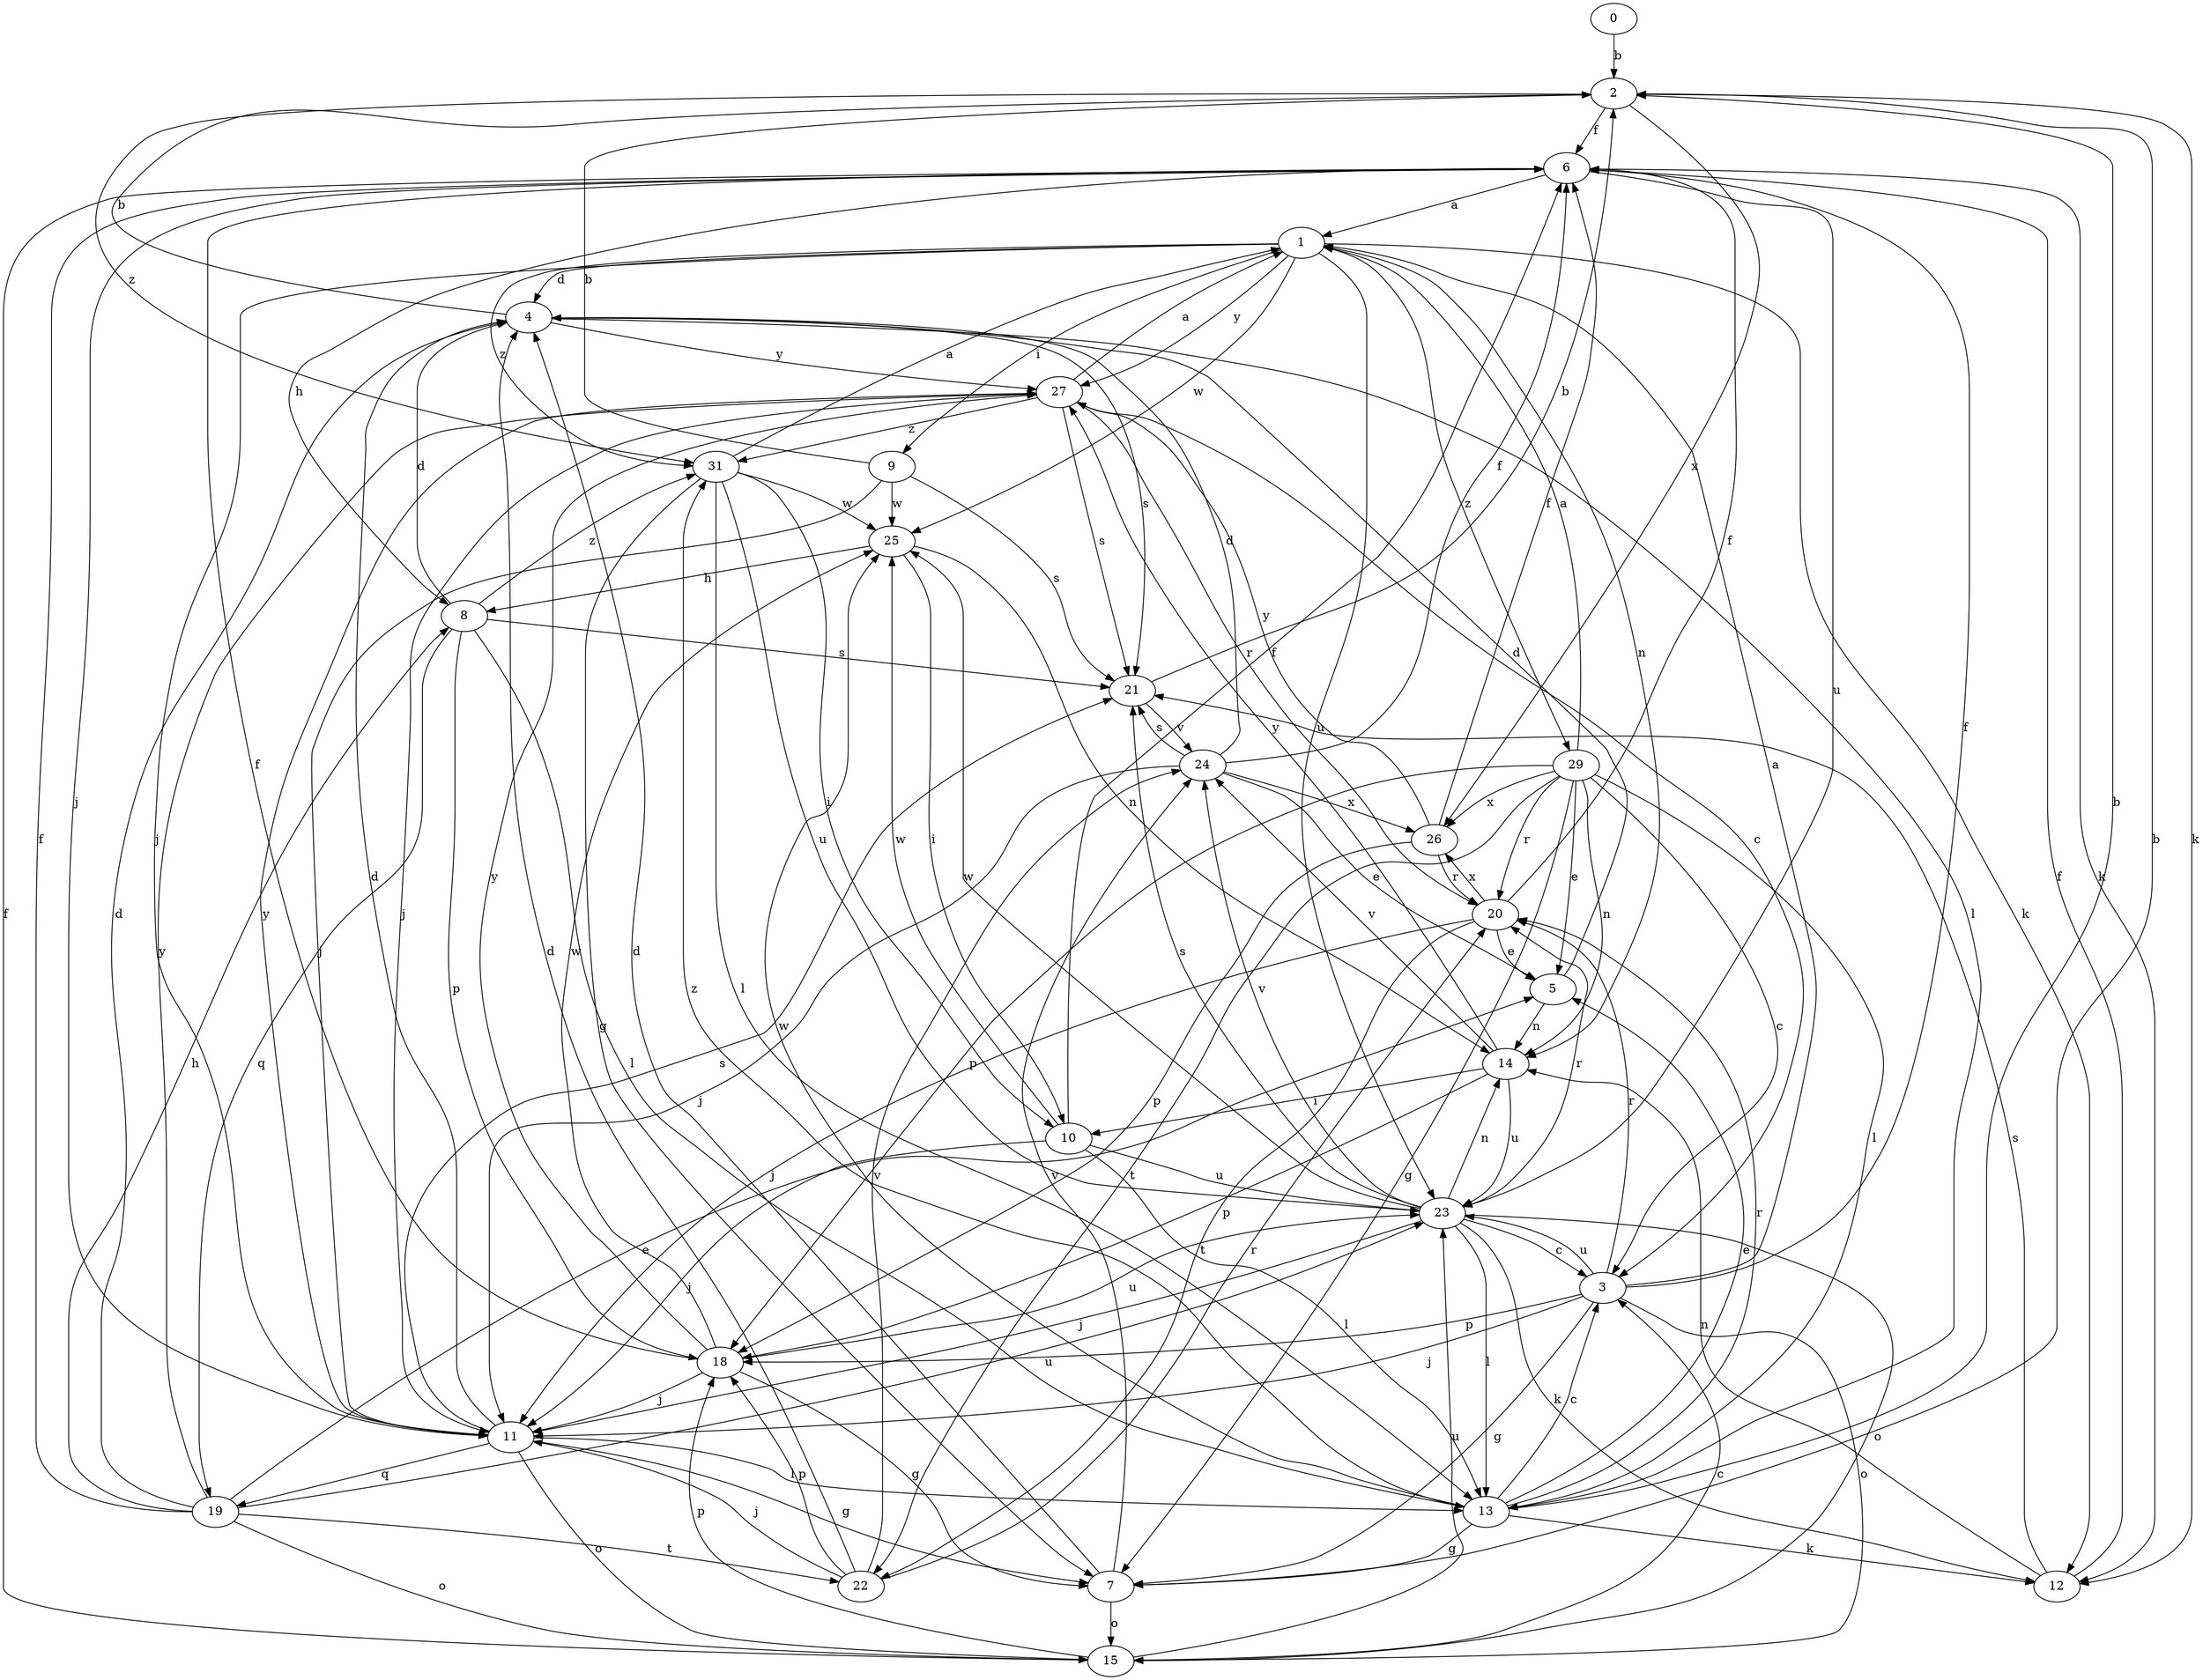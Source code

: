 strict digraph  {
0;
1;
2;
3;
4;
5;
6;
7;
8;
9;
10;
11;
12;
13;
14;
15;
18;
19;
20;
21;
22;
23;
24;
25;
26;
27;
29;
31;
0 -> 2  [label=b];
1 -> 4  [label=d];
1 -> 9  [label=i];
1 -> 11  [label=j];
1 -> 12  [label=k];
1 -> 14  [label=n];
1 -> 23  [label=u];
1 -> 25  [label=w];
1 -> 27  [label=y];
1 -> 29  [label=z];
1 -> 31  [label=z];
2 -> 6  [label=f];
2 -> 12  [label=k];
2 -> 26  [label=x];
2 -> 31  [label=z];
3 -> 1  [label=a];
3 -> 6  [label=f];
3 -> 7  [label=g];
3 -> 11  [label=j];
3 -> 15  [label=o];
3 -> 18  [label=p];
3 -> 20  [label=r];
3 -> 23  [label=u];
4 -> 2  [label=b];
4 -> 13  [label=l];
4 -> 21  [label=s];
4 -> 27  [label=y];
5 -> 4  [label=d];
5 -> 14  [label=n];
6 -> 1  [label=a];
6 -> 8  [label=h];
6 -> 11  [label=j];
6 -> 12  [label=k];
6 -> 23  [label=u];
7 -> 2  [label=b];
7 -> 4  [label=d];
7 -> 15  [label=o];
7 -> 24  [label=v];
8 -> 4  [label=d];
8 -> 13  [label=l];
8 -> 18  [label=p];
8 -> 19  [label=q];
8 -> 21  [label=s];
8 -> 31  [label=z];
9 -> 2  [label=b];
9 -> 11  [label=j];
9 -> 21  [label=s];
9 -> 25  [label=w];
10 -> 6  [label=f];
10 -> 11  [label=j];
10 -> 13  [label=l];
10 -> 23  [label=u];
10 -> 25  [label=w];
11 -> 4  [label=d];
11 -> 7  [label=g];
11 -> 13  [label=l];
11 -> 15  [label=o];
11 -> 19  [label=q];
11 -> 21  [label=s];
11 -> 27  [label=y];
12 -> 6  [label=f];
12 -> 14  [label=n];
12 -> 21  [label=s];
13 -> 2  [label=b];
13 -> 3  [label=c];
13 -> 5  [label=e];
13 -> 7  [label=g];
13 -> 12  [label=k];
13 -> 20  [label=r];
13 -> 25  [label=w];
13 -> 31  [label=z];
14 -> 10  [label=i];
14 -> 18  [label=p];
14 -> 23  [label=u];
14 -> 24  [label=v];
14 -> 27  [label=y];
15 -> 3  [label=c];
15 -> 6  [label=f];
15 -> 18  [label=p];
15 -> 23  [label=u];
18 -> 6  [label=f];
18 -> 7  [label=g];
18 -> 11  [label=j];
18 -> 23  [label=u];
18 -> 25  [label=w];
18 -> 27  [label=y];
19 -> 4  [label=d];
19 -> 5  [label=e];
19 -> 6  [label=f];
19 -> 8  [label=h];
19 -> 15  [label=o];
19 -> 22  [label=t];
19 -> 23  [label=u];
19 -> 27  [label=y];
20 -> 5  [label=e];
20 -> 6  [label=f];
20 -> 11  [label=j];
20 -> 22  [label=t];
20 -> 26  [label=x];
21 -> 2  [label=b];
21 -> 24  [label=v];
22 -> 4  [label=d];
22 -> 11  [label=j];
22 -> 18  [label=p];
22 -> 20  [label=r];
22 -> 24  [label=v];
23 -> 3  [label=c];
23 -> 11  [label=j];
23 -> 12  [label=k];
23 -> 13  [label=l];
23 -> 14  [label=n];
23 -> 15  [label=o];
23 -> 20  [label=r];
23 -> 21  [label=s];
23 -> 24  [label=v];
23 -> 25  [label=w];
24 -> 4  [label=d];
24 -> 5  [label=e];
24 -> 6  [label=f];
24 -> 11  [label=j];
24 -> 21  [label=s];
24 -> 26  [label=x];
25 -> 8  [label=h];
25 -> 10  [label=i];
25 -> 14  [label=n];
26 -> 6  [label=f];
26 -> 18  [label=p];
26 -> 20  [label=r];
26 -> 27  [label=y];
27 -> 1  [label=a];
27 -> 3  [label=c];
27 -> 11  [label=j];
27 -> 20  [label=r];
27 -> 21  [label=s];
27 -> 31  [label=z];
29 -> 1  [label=a];
29 -> 3  [label=c];
29 -> 5  [label=e];
29 -> 7  [label=g];
29 -> 13  [label=l];
29 -> 14  [label=n];
29 -> 18  [label=p];
29 -> 20  [label=r];
29 -> 22  [label=t];
29 -> 26  [label=x];
31 -> 1  [label=a];
31 -> 7  [label=g];
31 -> 10  [label=i];
31 -> 13  [label=l];
31 -> 23  [label=u];
31 -> 25  [label=w];
}
